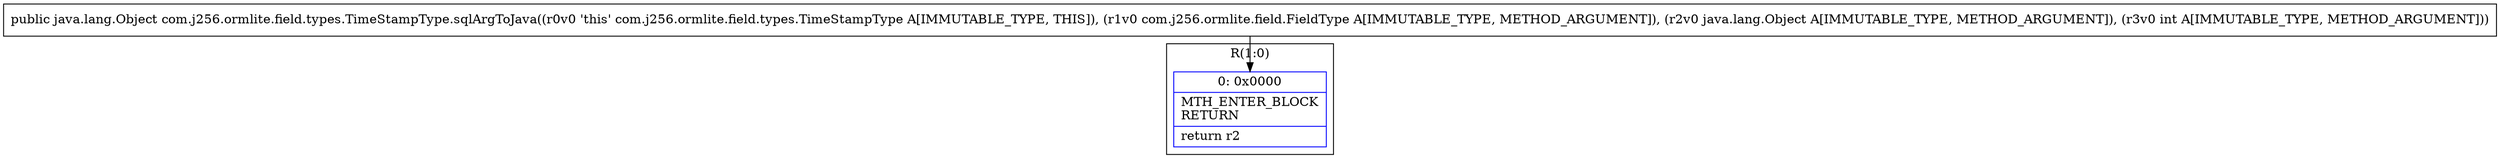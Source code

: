 digraph "CFG forcom.j256.ormlite.field.types.TimeStampType.sqlArgToJava(Lcom\/j256\/ormlite\/field\/FieldType;Ljava\/lang\/Object;I)Ljava\/lang\/Object;" {
subgraph cluster_Region_1279422928 {
label = "R(1:0)";
node [shape=record,color=blue];
Node_0 [shape=record,label="{0\:\ 0x0000|MTH_ENTER_BLOCK\lRETURN\l|return r2\l}"];
}
MethodNode[shape=record,label="{public java.lang.Object com.j256.ormlite.field.types.TimeStampType.sqlArgToJava((r0v0 'this' com.j256.ormlite.field.types.TimeStampType A[IMMUTABLE_TYPE, THIS]), (r1v0 com.j256.ormlite.field.FieldType A[IMMUTABLE_TYPE, METHOD_ARGUMENT]), (r2v0 java.lang.Object A[IMMUTABLE_TYPE, METHOD_ARGUMENT]), (r3v0 int A[IMMUTABLE_TYPE, METHOD_ARGUMENT])) }"];
MethodNode -> Node_0;
}


